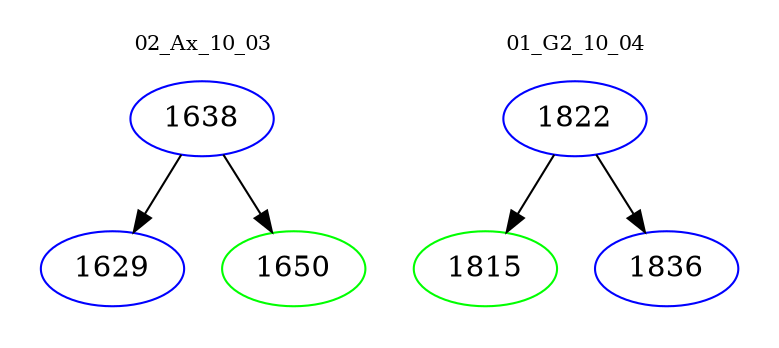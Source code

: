 digraph{
subgraph cluster_0 {
color = white
label = "02_Ax_10_03";
fontsize=10;
T0_1638 [label="1638", color="blue"]
T0_1638 -> T0_1629 [color="black"]
T0_1629 [label="1629", color="blue"]
T0_1638 -> T0_1650 [color="black"]
T0_1650 [label="1650", color="green"]
}
subgraph cluster_1 {
color = white
label = "01_G2_10_04";
fontsize=10;
T1_1822 [label="1822", color="blue"]
T1_1822 -> T1_1815 [color="black"]
T1_1815 [label="1815", color="green"]
T1_1822 -> T1_1836 [color="black"]
T1_1836 [label="1836", color="blue"]
}
}
